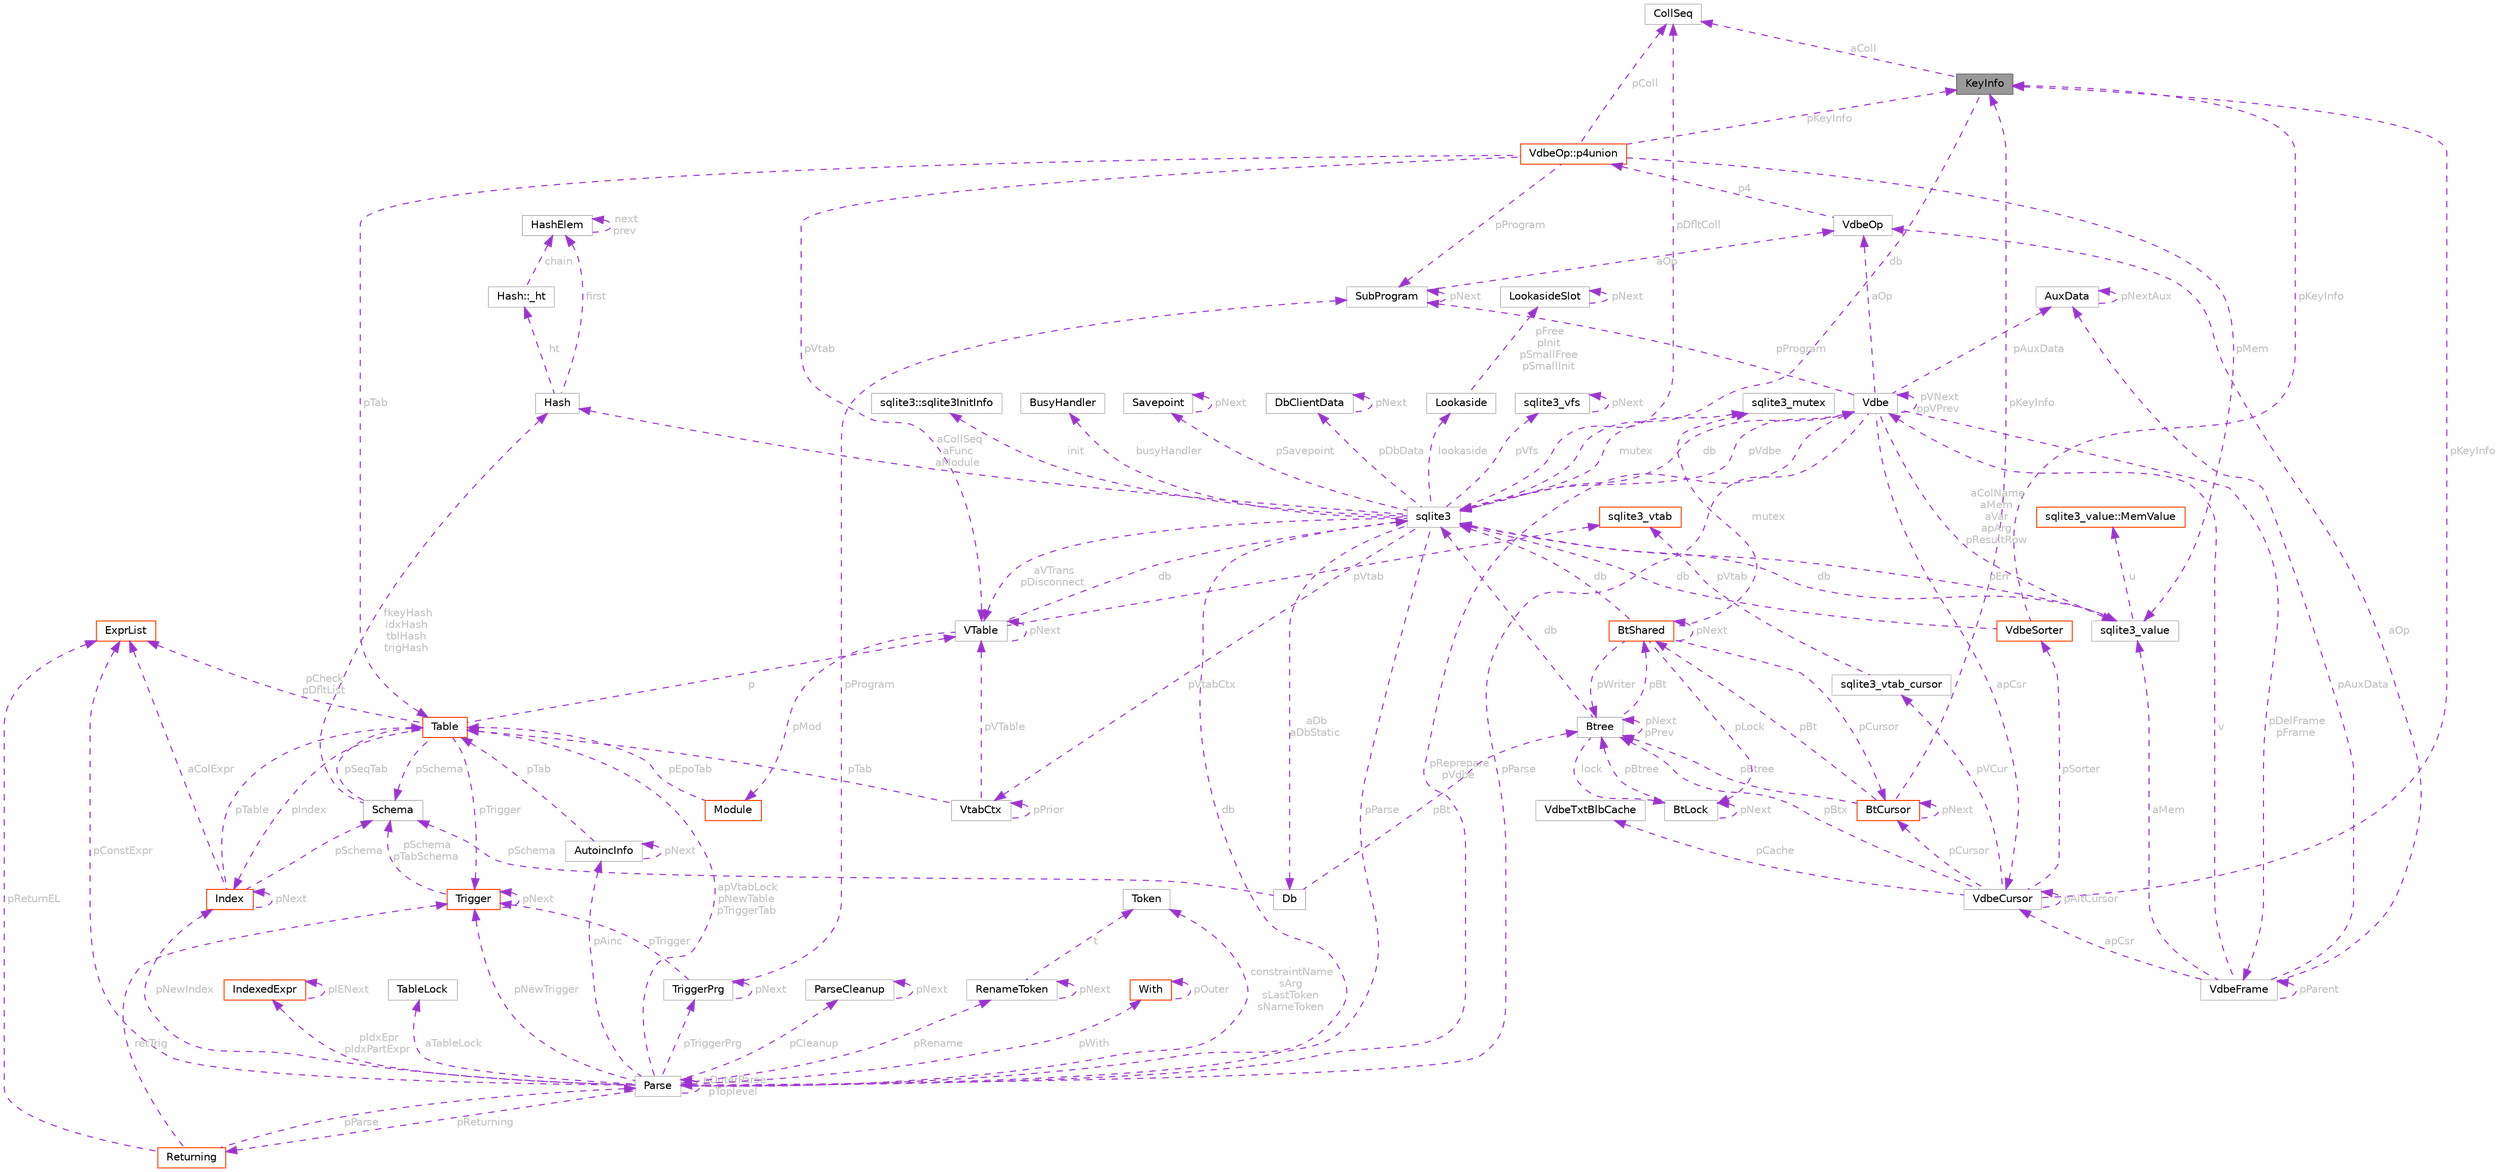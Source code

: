digraph "KeyInfo"
{
 // LATEX_PDF_SIZE
  bgcolor="transparent";
  edge [fontname=Helvetica,fontsize=10,labelfontname=Helvetica,labelfontsize=10];
  node [fontname=Helvetica,fontsize=10,shape=box,height=0.2,width=0.4];
  Node1 [id="Node000001",label="KeyInfo",height=0.2,width=0.4,color="gray40", fillcolor="grey60", style="filled", fontcolor="black",tooltip=" "];
  Node2 -> Node1 [id="edge1_Node000001_Node000002",dir="back",color="darkorchid3",style="dashed",tooltip=" ",label=" db",fontcolor="grey" ];
  Node2 [id="Node000002",label="sqlite3",height=0.2,width=0.4,color="grey75", fillcolor="white", style="filled",URL="$structsqlite3.html",tooltip=" "];
  Node3 -> Node2 [id="edge2_Node000002_Node000003",dir="back",color="darkorchid3",style="dashed",tooltip=" ",label=" pVfs",fontcolor="grey" ];
  Node3 [id="Node000003",label="sqlite3_vfs",height=0.2,width=0.4,color="grey75", fillcolor="white", style="filled",URL="$structsqlite3__vfs.html",tooltip=" "];
  Node3 -> Node3 [id="edge3_Node000003_Node000003",dir="back",color="darkorchid3",style="dashed",tooltip=" ",label=" pNext",fontcolor="grey" ];
  Node4 -> Node2 [id="edge4_Node000002_Node000004",dir="back",color="darkorchid3",style="dashed",tooltip=" ",label=" pVdbe",fontcolor="grey" ];
  Node4 [id="Node000004",label="Vdbe",height=0.2,width=0.4,color="grey75", fillcolor="white", style="filled",URL="$structVdbe.html",tooltip=" "];
  Node2 -> Node4 [id="edge5_Node000004_Node000002",dir="back",color="darkorchid3",style="dashed",tooltip=" ",label=" db",fontcolor="grey" ];
  Node4 -> Node4 [id="edge6_Node000004_Node000004",dir="back",color="darkorchid3",style="dashed",tooltip=" ",label=" pVNext\nppVPrev",fontcolor="grey" ];
  Node5 -> Node4 [id="edge7_Node000004_Node000005",dir="back",color="darkorchid3",style="dashed",tooltip=" ",label=" pParse",fontcolor="grey" ];
  Node5 [id="Node000005",label="Parse",height=0.2,width=0.4,color="grey75", fillcolor="white", style="filled",URL="$structParse.html",tooltip=" "];
  Node2 -> Node5 [id="edge8_Node000005_Node000002",dir="back",color="darkorchid3",style="dashed",tooltip=" ",label=" db",fontcolor="grey" ];
  Node4 -> Node5 [id="edge9_Node000005_Node000004",dir="back",color="darkorchid3",style="dashed",tooltip=" ",label=" pReprepare\npVdbe",fontcolor="grey" ];
  Node6 -> Node5 [id="edge10_Node000005_Node000006",dir="back",color="darkorchid3",style="dashed",tooltip=" ",label=" pConstExpr",fontcolor="grey" ];
  Node6 [id="Node000006",label="ExprList",height=0.2,width=0.4,color="orangered", fillcolor="white", style="filled",URL="$structExprList.html",tooltip=" "];
  Node40 -> Node5 [id="edge11_Node000005_Node000040",dir="back",color="darkorchid3",style="dashed",tooltip=" ",label=" pIdxEpr\npIdxPartExpr",fontcolor="grey" ];
  Node40 [id="Node000040",label="IndexedExpr",height=0.2,width=0.4,color="orangered", fillcolor="white", style="filled",URL="$structIndexedExpr.html",tooltip=" "];
  Node40 -> Node40 [id="edge12_Node000040_Node000040",dir="back",color="darkorchid3",style="dashed",tooltip=" ",label=" pIENext",fontcolor="grey" ];
  Node41 -> Node5 [id="edge13_Node000005_Node000041",dir="back",color="darkorchid3",style="dashed",tooltip=" ",label=" aTableLock",fontcolor="grey" ];
  Node41 [id="Node000041",label="TableLock",height=0.2,width=0.4,color="grey75", fillcolor="white", style="filled",URL="$structTableLock.html",tooltip=" "];
  Node42 -> Node5 [id="edge14_Node000005_Node000042",dir="back",color="darkorchid3",style="dashed",tooltip=" ",label=" pAinc",fontcolor="grey" ];
  Node42 [id="Node000042",label="AutoincInfo",height=0.2,width=0.4,color="grey75", fillcolor="white", style="filled",URL="$structAutoincInfo.html",tooltip=" "];
  Node42 -> Node42 [id="edge15_Node000042_Node000042",dir="back",color="darkorchid3",style="dashed",tooltip=" ",label=" pNext",fontcolor="grey" ];
  Node12 -> Node42 [id="edge16_Node000042_Node000012",dir="back",color="darkorchid3",style="dashed",tooltip=" ",label=" pTab",fontcolor="grey" ];
  Node12 [id="Node000012",label="Table",height=0.2,width=0.4,color="orangered", fillcolor="white", style="filled",URL="$structTable.html",tooltip=" "];
  Node14 -> Node12 [id="edge17_Node000012_Node000014",dir="back",color="darkorchid3",style="dashed",tooltip=" ",label=" pIndex",fontcolor="grey" ];
  Node14 [id="Node000014",label="Index",height=0.2,width=0.4,color="orangered", fillcolor="white", style="filled",URL="$structIndex.html",tooltip=" "];
  Node12 -> Node14 [id="edge18_Node000014_Node000012",dir="back",color="darkorchid3",style="dashed",tooltip=" ",label=" pTable",fontcolor="grey" ];
  Node14 -> Node14 [id="edge19_Node000014_Node000014",dir="back",color="darkorchid3",style="dashed",tooltip=" ",label=" pNext",fontcolor="grey" ];
  Node15 -> Node14 [id="edge20_Node000014_Node000015",dir="back",color="darkorchid3",style="dashed",tooltip=" ",label=" pSchema",fontcolor="grey" ];
  Node15 [id="Node000015",label="Schema",height=0.2,width=0.4,color="grey75", fillcolor="white", style="filled",URL="$structSchema.html",tooltip=" "];
  Node16 -> Node15 [id="edge21_Node000015_Node000016",dir="back",color="darkorchid3",style="dashed",tooltip=" ",label=" fkeyHash\nidxHash\ntblHash\ntrigHash",fontcolor="grey" ];
  Node16 [id="Node000016",label="Hash",height=0.2,width=0.4,color="grey75", fillcolor="white", style="filled",URL="$structHash.html",tooltip=" "];
  Node17 -> Node16 [id="edge22_Node000016_Node000017",dir="back",color="darkorchid3",style="dashed",tooltip=" ",label=" first",fontcolor="grey" ];
  Node17 [id="Node000017",label="HashElem",height=0.2,width=0.4,color="grey75", fillcolor="white", style="filled",URL="$structHashElem.html",tooltip=" "];
  Node17 -> Node17 [id="edge23_Node000017_Node000017",dir="back",color="darkorchid3",style="dashed",tooltip=" ",label=" next\nprev",fontcolor="grey" ];
  Node18 -> Node16 [id="edge24_Node000016_Node000018",dir="back",color="darkorchid3",style="dashed",tooltip=" ",label=" ht",fontcolor="grey" ];
  Node18 [id="Node000018",label="Hash::_ht",height=0.2,width=0.4,color="grey75", fillcolor="white", style="filled",URL="$structHash_1_1__ht.html",tooltip=" "];
  Node17 -> Node18 [id="edge25_Node000018_Node000017",dir="back",color="darkorchid3",style="dashed",tooltip=" ",label=" chain",fontcolor="grey" ];
  Node12 -> Node15 [id="edge26_Node000015_Node000012",dir="back",color="darkorchid3",style="dashed",tooltip=" ",label=" pSeqTab",fontcolor="grey" ];
  Node6 -> Node14 [id="edge27_Node000014_Node000006",dir="back",color="darkorchid3",style="dashed",tooltip=" ",label=" aColExpr",fontcolor="grey" ];
  Node6 -> Node12 [id="edge28_Node000012_Node000006",dir="back",color="darkorchid3",style="dashed",tooltip=" ",label=" pCheck\npDfltList",fontcolor="grey" ];
  Node26 -> Node12 [id="edge29_Node000012_Node000026",dir="back",color="darkorchid3",style="dashed",tooltip=" ",label=" p",fontcolor="grey" ];
  Node26 [id="Node000026",label="VTable",height=0.2,width=0.4,color="grey75", fillcolor="white", style="filled",URL="$structVTable.html",tooltip=" "];
  Node2 -> Node26 [id="edge30_Node000026_Node000002",dir="back",color="darkorchid3",style="dashed",tooltip=" ",label=" db",fontcolor="grey" ];
  Node27 -> Node26 [id="edge31_Node000026_Node000027",dir="back",color="darkorchid3",style="dashed",tooltip=" ",label=" pMod",fontcolor="grey" ];
  Node27 [id="Node000027",label="Module",height=0.2,width=0.4,color="orangered", fillcolor="white", style="filled",URL="$structModule.html",tooltip=" "];
  Node12 -> Node27 [id="edge32_Node000027_Node000012",dir="back",color="darkorchid3",style="dashed",tooltip=" ",label=" pEpoTab",fontcolor="grey" ];
  Node29 -> Node26 [id="edge33_Node000026_Node000029",dir="back",color="darkorchid3",style="dashed",tooltip=" ",label=" pVtab",fontcolor="grey" ];
  Node29 [id="Node000029",label="sqlite3_vtab",height=0.2,width=0.4,color="orangered", fillcolor="white", style="filled",URL="$structsqlite3__vtab.html",tooltip=" "];
  Node26 -> Node26 [id="edge34_Node000026_Node000026",dir="back",color="darkorchid3",style="dashed",tooltip=" ",label=" pNext",fontcolor="grey" ];
  Node20 -> Node12 [id="edge35_Node000012_Node000020",dir="back",color="darkorchid3",style="dashed",tooltip=" ",label=" pTrigger",fontcolor="grey" ];
  Node20 [id="Node000020",label="Trigger",height=0.2,width=0.4,color="orangered", fillcolor="white", style="filled",URL="$structTrigger.html",tooltip=" "];
  Node15 -> Node20 [id="edge36_Node000020_Node000015",dir="back",color="darkorchid3",style="dashed",tooltip=" ",label=" pSchema\npTabSchema",fontcolor="grey" ];
  Node20 -> Node20 [id="edge37_Node000020_Node000020",dir="back",color="darkorchid3",style="dashed",tooltip=" ",label=" pNext",fontcolor="grey" ];
  Node15 -> Node12 [id="edge38_Node000012_Node000015",dir="back",color="darkorchid3",style="dashed",tooltip=" ",label=" pSchema",fontcolor="grey" ];
  Node5 -> Node5 [id="edge39_Node000005_Node000005",dir="back",color="darkorchid3",style="dashed",tooltip=" ",label=" pOuterParse\npToplevel",fontcolor="grey" ];
  Node12 -> Node5 [id="edge40_Node000005_Node000012",dir="back",color="darkorchid3",style="dashed",tooltip=" ",label=" apVtabLock\npNewTable\npTriggerTab",fontcolor="grey" ];
  Node43 -> Node5 [id="edge41_Node000005_Node000043",dir="back",color="darkorchid3",style="dashed",tooltip=" ",label=" pTriggerPrg",fontcolor="grey" ];
  Node43 [id="Node000043",label="TriggerPrg",height=0.2,width=0.4,color="grey75", fillcolor="white", style="filled",URL="$structTriggerPrg.html",tooltip=" "];
  Node20 -> Node43 [id="edge42_Node000043_Node000020",dir="back",color="darkorchid3",style="dashed",tooltip=" ",label=" pTrigger",fontcolor="grey" ];
  Node43 -> Node43 [id="edge43_Node000043_Node000043",dir="back",color="darkorchid3",style="dashed",tooltip=" ",label=" pNext",fontcolor="grey" ];
  Node44 -> Node43 [id="edge44_Node000043_Node000044",dir="back",color="darkorchid3",style="dashed",tooltip=" ",label=" pProgram",fontcolor="grey" ];
  Node44 [id="Node000044",label="SubProgram",height=0.2,width=0.4,color="grey75", fillcolor="white", style="filled",URL="$structSubProgram.html",tooltip=" "];
  Node45 -> Node44 [id="edge45_Node000044_Node000045",dir="back",color="darkorchid3",style="dashed",tooltip=" ",label=" aOp",fontcolor="grey" ];
  Node45 [id="Node000045",label="VdbeOp",height=0.2,width=0.4,color="grey75", fillcolor="white", style="filled",URL="$structVdbeOp.html",tooltip=" "];
  Node46 -> Node45 [id="edge46_Node000045_Node000046",dir="back",color="darkorchid3",style="dashed",tooltip=" ",label=" p4",fontcolor="grey" ];
  Node46 [id="Node000046",label="VdbeOp::p4union",height=0.2,width=0.4,color="orangered", fillcolor="white", style="filled",URL="$unionVdbeOp_1_1p4union.html",tooltip=" "];
  Node50 -> Node46 [id="edge47_Node000046_Node000050",dir="back",color="darkorchid3",style="dashed",tooltip=" ",label=" pColl",fontcolor="grey" ];
  Node50 [id="Node000050",label="CollSeq",height=0.2,width=0.4,color="grey75", fillcolor="white", style="filled",URL="$structCollSeq.html",tooltip=" "];
  Node48 -> Node46 [id="edge48_Node000046_Node000048",dir="back",color="darkorchid3",style="dashed",tooltip=" ",label=" pMem",fontcolor="grey" ];
  Node48 [id="Node000048",label="sqlite3_value",height=0.2,width=0.4,color="grey75", fillcolor="white", style="filled",URL="$structsqlite3__value.html",tooltip=" "];
  Node49 -> Node48 [id="edge49_Node000048_Node000049",dir="back",color="darkorchid3",style="dashed",tooltip=" ",label=" u",fontcolor="grey" ];
  Node49 [id="Node000049",label="sqlite3_value::MemValue",height=0.2,width=0.4,color="orangered", fillcolor="white", style="filled",URL="$unionsqlite3__value_1_1MemValue.html",tooltip=" "];
  Node2 -> Node48 [id="edge50_Node000048_Node000002",dir="back",color="darkorchid3",style="dashed",tooltip=" ",label=" db",fontcolor="grey" ];
  Node26 -> Node46 [id="edge51_Node000046_Node000026",dir="back",color="darkorchid3",style="dashed",tooltip=" ",label=" pVtab",fontcolor="grey" ];
  Node1 -> Node46 [id="edge52_Node000046_Node000001",dir="back",color="darkorchid3",style="dashed",tooltip=" ",label=" pKeyInfo",fontcolor="grey" ];
  Node44 -> Node46 [id="edge53_Node000046_Node000044",dir="back",color="darkorchid3",style="dashed",tooltip=" ",label=" pProgram",fontcolor="grey" ];
  Node12 -> Node46 [id="edge54_Node000046_Node000012",dir="back",color="darkorchid3",style="dashed",tooltip=" ",label=" pTab",fontcolor="grey" ];
  Node44 -> Node44 [id="edge55_Node000044_Node000044",dir="back",color="darkorchid3",style="dashed",tooltip=" ",label=" pNext",fontcolor="grey" ];
  Node52 -> Node5 [id="edge56_Node000005_Node000052",dir="back",color="darkorchid3",style="dashed",tooltip=" ",label=" pCleanup",fontcolor="grey" ];
  Node52 [id="Node000052",label="ParseCleanup",height=0.2,width=0.4,color="grey75", fillcolor="white", style="filled",URL="$structParseCleanup.html",tooltip=" "];
  Node52 -> Node52 [id="edge57_Node000052_Node000052",dir="back",color="darkorchid3",style="dashed",tooltip=" ",label=" pNext",fontcolor="grey" ];
  Node53 -> Node5 [id="edge58_Node000005_Node000053",dir="back",color="darkorchid3",style="dashed",tooltip=" ",label=" constraintName\nsArg\nsLastToken\nsNameToken",fontcolor="grey" ];
  Node53 [id="Node000053",label="Token",height=0.2,width=0.4,color="grey75", fillcolor="white", style="filled",URL="$structToken.html",tooltip=" "];
  Node54 -> Node5 [id="edge59_Node000005_Node000054",dir="back",color="darkorchid3",style="dashed",tooltip=" ",label=" pReturning",fontcolor="grey" ];
  Node54 [id="Node000054",label="Returning",height=0.2,width=0.4,color="orangered", fillcolor="white", style="filled",URL="$structReturning.html",tooltip=" "];
  Node5 -> Node54 [id="edge60_Node000054_Node000005",dir="back",color="darkorchid3",style="dashed",tooltip=" ",label=" pParse",fontcolor="grey" ];
  Node6 -> Node54 [id="edge61_Node000054_Node000006",dir="back",color="darkorchid3",style="dashed",tooltip=" ",label=" pReturnEL",fontcolor="grey" ];
  Node20 -> Node54 [id="edge62_Node000054_Node000020",dir="back",color="darkorchid3",style="dashed",tooltip=" ",label=" retTrig",fontcolor="grey" ];
  Node14 -> Node5 [id="edge63_Node000005_Node000014",dir="back",color="darkorchid3",style="dashed",tooltip=" ",label=" pNewIndex",fontcolor="grey" ];
  Node20 -> Node5 [id="edge64_Node000005_Node000020",dir="back",color="darkorchid3",style="dashed",tooltip=" ",label=" pNewTrigger",fontcolor="grey" ];
  Node32 -> Node5 [id="edge65_Node000005_Node000032",dir="back",color="darkorchid3",style="dashed",tooltip=" ",label=" pWith",fontcolor="grey" ];
  Node32 [id="Node000032",label="With",height=0.2,width=0.4,color="orangered", fillcolor="white", style="filled",URL="$structWith.html",tooltip=" "];
  Node32 -> Node32 [id="edge66_Node000032_Node000032",dir="back",color="darkorchid3",style="dashed",tooltip=" ",label=" pOuter",fontcolor="grey" ];
  Node55 -> Node5 [id="edge67_Node000005_Node000055",dir="back",color="darkorchid3",style="dashed",tooltip=" ",label=" pRename",fontcolor="grey" ];
  Node55 [id="Node000055",label="RenameToken",height=0.2,width=0.4,color="grey75", fillcolor="white", style="filled",URL="$structRenameToken.html",tooltip=" "];
  Node53 -> Node55 [id="edge68_Node000055_Node000053",dir="back",color="darkorchid3",style="dashed",tooltip=" ",label=" t",fontcolor="grey" ];
  Node55 -> Node55 [id="edge69_Node000055_Node000055",dir="back",color="darkorchid3",style="dashed",tooltip=" ",label=" pNext",fontcolor="grey" ];
  Node48 -> Node4 [id="edge70_Node000004_Node000048",dir="back",color="darkorchid3",style="dashed",tooltip=" ",label=" aColName\naMem\naVar\napArg\npResultRow",fontcolor="grey" ];
  Node56 -> Node4 [id="edge71_Node000004_Node000056",dir="back",color="darkorchid3",style="dashed",tooltip=" ",label=" apCsr",fontcolor="grey" ];
  Node56 [id="Node000056",label="VdbeCursor",height=0.2,width=0.4,color="grey75", fillcolor="white", style="filled",URL="$structVdbeCursor.html",tooltip=" "];
  Node57 -> Node56 [id="edge72_Node000056_Node000057",dir="back",color="darkorchid3",style="dashed",tooltip=" ",label=" pBtx",fontcolor="grey" ];
  Node57 [id="Node000057",label="Btree",height=0.2,width=0.4,color="grey75", fillcolor="white", style="filled",URL="$structBtree.html",tooltip=" "];
  Node2 -> Node57 [id="edge73_Node000057_Node000002",dir="back",color="darkorchid3",style="dashed",tooltip=" ",label=" db",fontcolor="grey" ];
  Node58 -> Node57 [id="edge74_Node000057_Node000058",dir="back",color="darkorchid3",style="dashed",tooltip=" ",label=" pBt",fontcolor="grey" ];
  Node58 [id="Node000058",label="BtShared",height=0.2,width=0.4,color="orangered", fillcolor="white", style="filled",URL="$structBtShared.html",tooltip=" "];
  Node2 -> Node58 [id="edge75_Node000058_Node000002",dir="back",color="darkorchid3",style="dashed",tooltip=" ",label=" db",fontcolor="grey" ];
  Node70 -> Node58 [id="edge76_Node000058_Node000070",dir="back",color="darkorchid3",style="dashed",tooltip=" ",label=" pCursor",fontcolor="grey" ];
  Node70 [id="Node000070",label="BtCursor",height=0.2,width=0.4,color="orangered", fillcolor="white", style="filled",URL="$structBtCursor.html",tooltip=" "];
  Node57 -> Node70 [id="edge77_Node000070_Node000057",dir="back",color="darkorchid3",style="dashed",tooltip=" ",label=" pBtree",fontcolor="grey" ];
  Node58 -> Node70 [id="edge78_Node000070_Node000058",dir="back",color="darkorchid3",style="dashed",tooltip=" ",label=" pBt",fontcolor="grey" ];
  Node70 -> Node70 [id="edge79_Node000070_Node000070",dir="back",color="darkorchid3",style="dashed",tooltip=" ",label=" pNext",fontcolor="grey" ];
  Node1 -> Node70 [id="edge80_Node000070_Node000001",dir="back",color="darkorchid3",style="dashed",tooltip=" ",label=" pKeyInfo",fontcolor="grey" ];
  Node73 -> Node58 [id="edge81_Node000058_Node000073",dir="back",color="darkorchid3",style="dashed",tooltip=" ",label=" mutex",fontcolor="grey" ];
  Node73 [id="Node000073",label="sqlite3_mutex",height=0.2,width=0.4,color="grey75", fillcolor="white", style="filled",URL="$structsqlite3__mutex.html",tooltip=" "];
  Node58 -> Node58 [id="edge82_Node000058_Node000058",dir="back",color="darkorchid3",style="dashed",tooltip=" ",label=" pNext",fontcolor="grey" ];
  Node74 -> Node58 [id="edge83_Node000058_Node000074",dir="back",color="darkorchid3",style="dashed",tooltip=" ",label=" pLock",fontcolor="grey" ];
  Node74 [id="Node000074",label="BtLock",height=0.2,width=0.4,color="grey75", fillcolor="white", style="filled",URL="$structBtLock.html",tooltip=" "];
  Node57 -> Node74 [id="edge84_Node000074_Node000057",dir="back",color="darkorchid3",style="dashed",tooltip=" ",label=" pBtree",fontcolor="grey" ];
  Node74 -> Node74 [id="edge85_Node000074_Node000074",dir="back",color="darkorchid3",style="dashed",tooltip=" ",label=" pNext",fontcolor="grey" ];
  Node57 -> Node58 [id="edge86_Node000058_Node000057",dir="back",color="darkorchid3",style="dashed",tooltip=" ",label=" pWriter",fontcolor="grey" ];
  Node57 -> Node57 [id="edge87_Node000057_Node000057",dir="back",color="darkorchid3",style="dashed",tooltip=" ",label=" pNext\npPrev",fontcolor="grey" ];
  Node74 -> Node57 [id="edge88_Node000057_Node000074",dir="back",color="darkorchid3",style="dashed",tooltip=" ",label=" lock",fontcolor="grey" ];
  Node56 -> Node56 [id="edge89_Node000056_Node000056",dir="back",color="darkorchid3",style="dashed",tooltip=" ",label=" pAltCursor",fontcolor="grey" ];
  Node70 -> Node56 [id="edge90_Node000056_Node000070",dir="back",color="darkorchid3",style="dashed",tooltip=" ",label=" pCursor",fontcolor="grey" ];
  Node75 -> Node56 [id="edge91_Node000056_Node000075",dir="back",color="darkorchid3",style="dashed",tooltip=" ",label=" pVCur",fontcolor="grey" ];
  Node75 [id="Node000075",label="sqlite3_vtab_cursor",height=0.2,width=0.4,color="grey75", fillcolor="white", style="filled",URL="$structsqlite3__vtab__cursor.html",tooltip=" "];
  Node29 -> Node75 [id="edge92_Node000075_Node000029",dir="back",color="darkorchid3",style="dashed",tooltip=" ",label=" pVtab",fontcolor="grey" ];
  Node76 -> Node56 [id="edge93_Node000056_Node000076",dir="back",color="darkorchid3",style="dashed",tooltip=" ",label=" pSorter",fontcolor="grey" ];
  Node76 [id="Node000076",label="VdbeSorter",height=0.2,width=0.4,color="orangered", fillcolor="white", style="filled",URL="$structVdbeSorter.html",tooltip=" "];
  Node2 -> Node76 [id="edge94_Node000076_Node000002",dir="back",color="darkorchid3",style="dashed",tooltip=" ",label=" db",fontcolor="grey" ];
  Node1 -> Node76 [id="edge95_Node000076_Node000001",dir="back",color="darkorchid3",style="dashed",tooltip=" ",label=" pKeyInfo",fontcolor="grey" ];
  Node1 -> Node56 [id="edge96_Node000056_Node000001",dir="back",color="darkorchid3",style="dashed",tooltip=" ",label=" pKeyInfo",fontcolor="grey" ];
  Node86 -> Node56 [id="edge97_Node000056_Node000086",dir="back",color="darkorchid3",style="dashed",tooltip=" ",label=" pCache",fontcolor="grey" ];
  Node86 [id="Node000086",label="VdbeTxtBlbCache",height=0.2,width=0.4,color="grey75", fillcolor="white", style="filled",URL="$structVdbeTxtBlbCache.html",tooltip=" "];
  Node45 -> Node4 [id="edge98_Node000004_Node000045",dir="back",color="darkorchid3",style="dashed",tooltip=" ",label=" aOp",fontcolor="grey" ];
  Node87 -> Node4 [id="edge99_Node000004_Node000087",dir="back",color="darkorchid3",style="dashed",tooltip=" ",label=" pDelFrame\npFrame",fontcolor="grey" ];
  Node87 [id="Node000087",label="VdbeFrame",height=0.2,width=0.4,color="grey75", fillcolor="white", style="filled",URL="$structVdbeFrame.html",tooltip=" "];
  Node4 -> Node87 [id="edge100_Node000087_Node000004",dir="back",color="darkorchid3",style="dashed",tooltip=" ",label=" v",fontcolor="grey" ];
  Node87 -> Node87 [id="edge101_Node000087_Node000087",dir="back",color="darkorchid3",style="dashed",tooltip=" ",label=" pParent",fontcolor="grey" ];
  Node45 -> Node87 [id="edge102_Node000087_Node000045",dir="back",color="darkorchid3",style="dashed",tooltip=" ",label=" aOp",fontcolor="grey" ];
  Node48 -> Node87 [id="edge103_Node000087_Node000048",dir="back",color="darkorchid3",style="dashed",tooltip=" ",label=" aMem",fontcolor="grey" ];
  Node56 -> Node87 [id="edge104_Node000087_Node000056",dir="back",color="darkorchid3",style="dashed",tooltip=" ",label=" apCsr",fontcolor="grey" ];
  Node88 -> Node87 [id="edge105_Node000087_Node000088",dir="back",color="darkorchid3",style="dashed",tooltip=" ",label=" pAuxData",fontcolor="grey" ];
  Node88 [id="Node000088",label="AuxData",height=0.2,width=0.4,color="grey75", fillcolor="white", style="filled",URL="$structAuxData.html",tooltip=" "];
  Node88 -> Node88 [id="edge106_Node000088_Node000088",dir="back",color="darkorchid3",style="dashed",tooltip=" ",label=" pNextAux",fontcolor="grey" ];
  Node44 -> Node4 [id="edge107_Node000004_Node000044",dir="back",color="darkorchid3",style="dashed",tooltip=" ",label=" pProgram",fontcolor="grey" ];
  Node88 -> Node4 [id="edge108_Node000004_Node000088",dir="back",color="darkorchid3",style="dashed",tooltip=" ",label=" pAuxData",fontcolor="grey" ];
  Node50 -> Node2 [id="edge109_Node000002_Node000050",dir="back",color="darkorchid3",style="dashed",tooltip=" ",label=" pDfltColl",fontcolor="grey" ];
  Node73 -> Node2 [id="edge110_Node000002_Node000073",dir="back",color="darkorchid3",style="dashed",tooltip=" ",label=" mutex",fontcolor="grey" ];
  Node89 -> Node2 [id="edge111_Node000002_Node000089",dir="back",color="darkorchid3",style="dashed",tooltip=" ",label=" aDb\naDbStatic",fontcolor="grey" ];
  Node89 [id="Node000089",label="Db",height=0.2,width=0.4,color="grey75", fillcolor="white", style="filled",URL="$structDb.html",tooltip=" "];
  Node57 -> Node89 [id="edge112_Node000089_Node000057",dir="back",color="darkorchid3",style="dashed",tooltip=" ",label=" pBt",fontcolor="grey" ];
  Node15 -> Node89 [id="edge113_Node000089_Node000015",dir="back",color="darkorchid3",style="dashed",tooltip=" ",label=" pSchema",fontcolor="grey" ];
  Node90 -> Node2 [id="edge114_Node000002_Node000090",dir="back",color="darkorchid3",style="dashed",tooltip=" ",label=" init",fontcolor="grey" ];
  Node90 [id="Node000090",label="sqlite3::sqlite3InitInfo",height=0.2,width=0.4,color="grey75", fillcolor="white", style="filled",URL="$structsqlite3_1_1sqlite3InitInfo.html",tooltip=" "];
  Node5 -> Node2 [id="edge115_Node000002_Node000005",dir="back",color="darkorchid3",style="dashed",tooltip=" ",label=" pParse",fontcolor="grey" ];
  Node48 -> Node2 [id="edge116_Node000002_Node000048",dir="back",color="darkorchid3",style="dashed",tooltip=" ",label=" pErr",fontcolor="grey" ];
  Node91 -> Node2 [id="edge117_Node000002_Node000091",dir="back",color="darkorchid3",style="dashed",tooltip=" ",label=" lookaside",fontcolor="grey" ];
  Node91 [id="Node000091",label="Lookaside",height=0.2,width=0.4,color="grey75", fillcolor="white", style="filled",URL="$structLookaside.html",tooltip=" "];
  Node92 -> Node91 [id="edge118_Node000091_Node000092",dir="back",color="darkorchid3",style="dashed",tooltip=" ",label=" pFree\npInit\npSmallFree\npSmallInit",fontcolor="grey" ];
  Node92 [id="Node000092",label="LookasideSlot",height=0.2,width=0.4,color="grey75", fillcolor="white", style="filled",URL="$structLookasideSlot.html",tooltip=" "];
  Node92 -> Node92 [id="edge119_Node000092_Node000092",dir="back",color="darkorchid3",style="dashed",tooltip=" ",label=" pNext",fontcolor="grey" ];
  Node16 -> Node2 [id="edge120_Node000002_Node000016",dir="back",color="darkorchid3",style="dashed",tooltip=" ",label=" aCollSeq\naFunc\naModule",fontcolor="grey" ];
  Node93 -> Node2 [id="edge121_Node000002_Node000093",dir="back",color="darkorchid3",style="dashed",tooltip=" ",label=" pVtabCtx",fontcolor="grey" ];
  Node93 [id="Node000093",label="VtabCtx",height=0.2,width=0.4,color="grey75", fillcolor="white", style="filled",URL="$structVtabCtx.html",tooltip=" "];
  Node26 -> Node93 [id="edge122_Node000093_Node000026",dir="back",color="darkorchid3",style="dashed",tooltip=" ",label=" pVTable",fontcolor="grey" ];
  Node12 -> Node93 [id="edge123_Node000093_Node000012",dir="back",color="darkorchid3",style="dashed",tooltip=" ",label=" pTab",fontcolor="grey" ];
  Node93 -> Node93 [id="edge124_Node000093_Node000093",dir="back",color="darkorchid3",style="dashed",tooltip=" ",label=" pPrior",fontcolor="grey" ];
  Node26 -> Node2 [id="edge125_Node000002_Node000026",dir="back",color="darkorchid3",style="dashed",tooltip=" ",label=" aVTrans\npDisconnect",fontcolor="grey" ];
  Node94 -> Node2 [id="edge126_Node000002_Node000094",dir="back",color="darkorchid3",style="dashed",tooltip=" ",label=" busyHandler",fontcolor="grey" ];
  Node94 [id="Node000094",label="BusyHandler",height=0.2,width=0.4,color="grey75", fillcolor="white", style="filled",URL="$structBusyHandler.html",tooltip=" "];
  Node95 -> Node2 [id="edge127_Node000002_Node000095",dir="back",color="darkorchid3",style="dashed",tooltip=" ",label=" pSavepoint",fontcolor="grey" ];
  Node95 [id="Node000095",label="Savepoint",height=0.2,width=0.4,color="grey75", fillcolor="white", style="filled",URL="$structSavepoint.html",tooltip=" "];
  Node95 -> Node95 [id="edge128_Node000095_Node000095",dir="back",color="darkorchid3",style="dashed",tooltip=" ",label=" pNext",fontcolor="grey" ];
  Node96 -> Node2 [id="edge129_Node000002_Node000096",dir="back",color="darkorchid3",style="dashed",tooltip=" ",label=" pDbData",fontcolor="grey" ];
  Node96 [id="Node000096",label="DbClientData",height=0.2,width=0.4,color="grey75", fillcolor="white", style="filled",URL="$structDbClientData.html",tooltip=" "];
  Node96 -> Node96 [id="edge130_Node000096_Node000096",dir="back",color="darkorchid3",style="dashed",tooltip=" ",label=" pNext",fontcolor="grey" ];
  Node50 -> Node1 [id="edge131_Node000001_Node000050",dir="back",color="darkorchid3",style="dashed",tooltip=" ",label=" aColl",fontcolor="grey" ];
}
